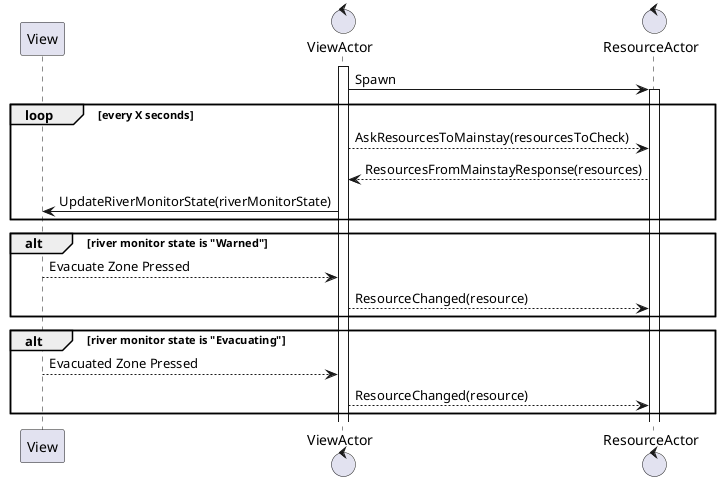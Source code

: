 @startuml

participant "View" as V
control "ViewActor" as VA
control "ResourceActor" as RA

activate VA
VA -> RA: Spawn
activate RA

loop every X seconds
    VA --> RA: AskResourcesToMainstay(resourcesToCheck)
    RA --> VA: ResourcesFromMainstayResponse(resources)
    VA -> V: UpdateRiverMonitorState(riverMonitorState)
end

alt river monitor state is "Warned"
    V --> VA: Evacuate Zone Pressed
    VA --> RA: ResourceChanged(resource)
end

alt river monitor state is "Evacuating"
    V --> VA: Evacuated Zone Pressed
    VA --> RA: ResourceChanged(resource)
end

@enduml